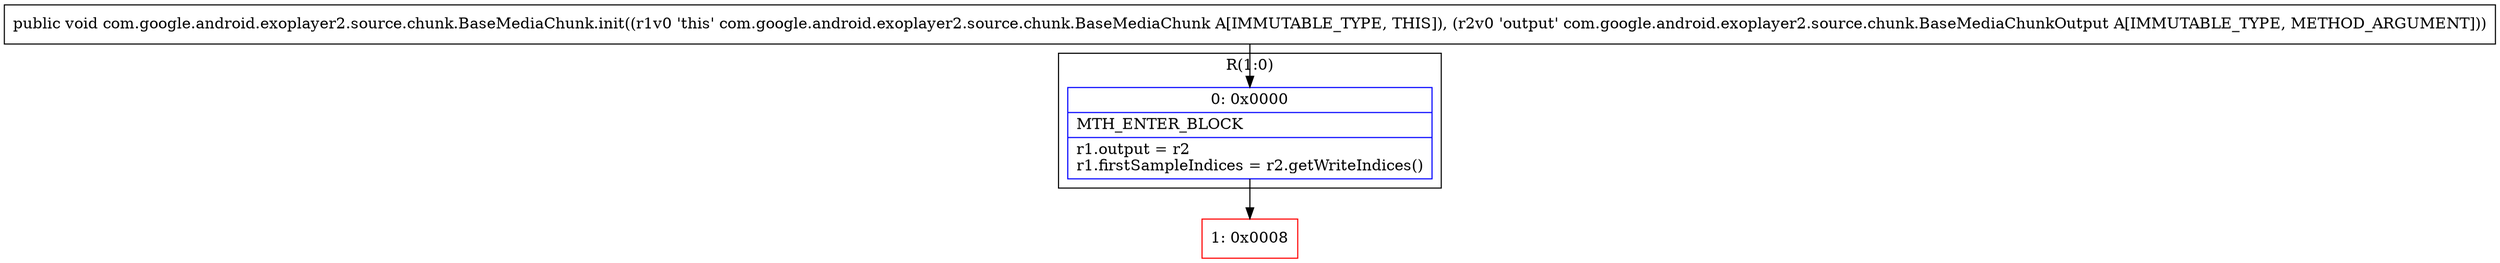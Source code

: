 digraph "CFG forcom.google.android.exoplayer2.source.chunk.BaseMediaChunk.init(Lcom\/google\/android\/exoplayer2\/source\/chunk\/BaseMediaChunkOutput;)V" {
subgraph cluster_Region_1493461612 {
label = "R(1:0)";
node [shape=record,color=blue];
Node_0 [shape=record,label="{0\:\ 0x0000|MTH_ENTER_BLOCK\l|r1.output = r2\lr1.firstSampleIndices = r2.getWriteIndices()\l}"];
}
Node_1 [shape=record,color=red,label="{1\:\ 0x0008}"];
MethodNode[shape=record,label="{public void com.google.android.exoplayer2.source.chunk.BaseMediaChunk.init((r1v0 'this' com.google.android.exoplayer2.source.chunk.BaseMediaChunk A[IMMUTABLE_TYPE, THIS]), (r2v0 'output' com.google.android.exoplayer2.source.chunk.BaseMediaChunkOutput A[IMMUTABLE_TYPE, METHOD_ARGUMENT])) }"];
MethodNode -> Node_0;
Node_0 -> Node_1;
}

